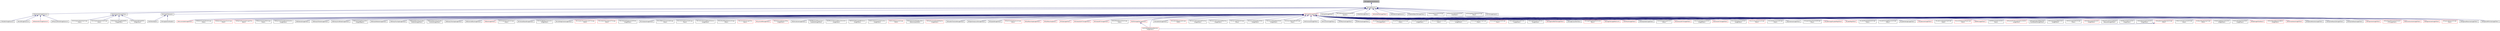 digraph "itkImageSourceCommon.h"
{
 // LATEX_PDF_SIZE
  edge [fontname="Helvetica",fontsize="10",labelfontname="Helvetica",labelfontsize="10"];
  node [fontname="Helvetica",fontsize="10",shape=record];
  Node1 [label="itkImageSourceCommon.h",height=0.2,width=0.4,color="black", fillcolor="grey75", style="filled", fontcolor="black",tooltip=" "];
  Node1 -> Node2 [dir="back",color="midnightblue",fontsize="10",style="solid",fontname="Helvetica"];
  Node2 [label="itkImageSource.h",height=0.2,width=0.4,color="black", fillcolor="white", style="filled",URL="$itkImageSource_8h.html",tooltip=" "];
  Node2 -> Node3 [dir="back",color="midnightblue",fontsize="10",style="solid",fontname="Helvetica"];
  Node3 [label="itkGenerateImageSource.h",height=0.2,width=0.4,color="black", fillcolor="white", style="filled",URL="$itkGenerateImageSource_8h.html",tooltip=" "];
  Node3 -> Node4 [dir="back",color="midnightblue",fontsize="10",style="solid",fontname="Helvetica"];
  Node4 [label="itkGaborImageSource.h",height=0.2,width=0.4,color="black", fillcolor="white", style="filled",URL="$itkGaborImageSource_8h.html",tooltip=" "];
  Node3 -> Node5 [dir="back",color="midnightblue",fontsize="10",style="solid",fontname="Helvetica"];
  Node5 [label="itkGridImageSource.h",height=0.2,width=0.4,color="black", fillcolor="white", style="filled",URL="$itkGridImageSource_8h.html",tooltip=" "];
  Node3 -> Node6 [dir="back",color="midnightblue",fontsize="10",style="solid",fontname="Helvetica"];
  Node6 [label="itkParametricImageSource.h",height=0.2,width=0.4,color="red", fillcolor="white", style="filled",URL="$itkParametricImageSource_8h.html",tooltip=" "];
  Node3 -> Node9 [dir="back",color="midnightblue",fontsize="10",style="solid",fontname="Helvetica"];
  Node9 [label="itkPhysicalPointImageSource.h",height=0.2,width=0.4,color="black", fillcolor="white", style="filled",URL="$itkPhysicalPointImageSource_8h.html",tooltip=" "];
  Node2 -> Node10 [dir="back",color="midnightblue",fontsize="10",style="solid",fontname="Helvetica"];
  Node10 [label="itkHistogramToImageFilter.h",height=0.2,width=0.4,color="black", fillcolor="white", style="filled",URL="$itkHistogramToImageFilter_8h.html",tooltip=" "];
  Node10 -> Node11 [dir="back",color="midnightblue",fontsize="10",style="solid",fontname="Helvetica"];
  Node11 [label="itkHistogramToEntropyImage\lFilter.h",height=0.2,width=0.4,color="black", fillcolor="white", style="filled",URL="$itkHistogramToEntropyImageFilter_8h.html",tooltip=" "];
  Node10 -> Node12 [dir="back",color="midnightblue",fontsize="10",style="solid",fontname="Helvetica"];
  Node12 [label="itkHistogramToIntensityImage\lFilter.h",height=0.2,width=0.4,color="black", fillcolor="white", style="filled",URL="$itkHistogramToIntensityImageFilter_8h.html",tooltip=" "];
  Node10 -> Node13 [dir="back",color="midnightblue",fontsize="10",style="solid",fontname="Helvetica"];
  Node13 [label="itkHistogramToLogProbability\lImageFilter.h",height=0.2,width=0.4,color="black", fillcolor="white", style="filled",URL="$itkHistogramToLogProbabilityImageFilter_8h.html",tooltip=" "];
  Node10 -> Node14 [dir="back",color="midnightblue",fontsize="10",style="solid",fontname="Helvetica"];
  Node14 [label="itkHistogramToProbability\lImageFilter.h",height=0.2,width=0.4,color="black", fillcolor="white", style="filled",URL="$itkHistogramToProbabilityImageFilter_8h.html",tooltip=" "];
  Node2 -> Node15 [dir="back",color="midnightblue",fontsize="10",style="solid",fontname="Helvetica"];
  Node15 [label="itkImageFileReader.h",height=0.2,width=0.4,color="black", fillcolor="white", style="filled",URL="$itkImageFileReader_8h.html",tooltip=" "];
  Node15 -> Node16 [dir="back",color="midnightblue",fontsize="10",style="solid",fontname="Helvetica"];
  Node16 [label="itkIOTestHelper.h",height=0.2,width=0.4,color="black", fillcolor="white", style="filled",URL="$itkIOTestHelper_8h.html",tooltip=" "];
  Node15 -> Node17 [dir="back",color="midnightblue",fontsize="10",style="solid",fontname="Helvetica"];
  Node17 [label="itkImageSeriesReader.h",height=0.2,width=0.4,color="black", fillcolor="white", style="filled",URL="$itkImageSeriesReader_8h.html",tooltip=" "];
  Node2 -> Node18 [dir="back",color="midnightblue",fontsize="10",style="solid",fontname="Helvetica"];
  Node18 [label="itkImageToImageFilter.h",height=0.2,width=0.4,color="red", fillcolor="white", style="filled",URL="$itkImageToImageFilter_8h.html",tooltip=" "];
  Node18 -> Node19 [dir="back",color="midnightblue",fontsize="10",style="solid",fontname="Helvetica"];
  Node19 [label="itkAccumulateImageFilter.h",height=0.2,width=0.4,color="red", fillcolor="white", style="filled",URL="$itkAccumulateImageFilter_8h.html",tooltip=" "];
  Node18 -> Node21 [dir="back",color="midnightblue",fontsize="10",style="solid",fontname="Helvetica"];
  Node21 [label="itkBSplineControlPointImage\lFilter.h",height=0.2,width=0.4,color="black", fillcolor="white", style="filled",URL="$itkBSplineControlPointImageFilter_8h.html",tooltip=" "];
  Node18 -> Node22 [dir="back",color="midnightblue",fontsize="10",style="solid",fontname="Helvetica"];
  Node22 [label="itkBSplineDecompositionImage\lFilter.h",height=0.2,width=0.4,color="red", fillcolor="white", style="filled",URL="$itkBSplineDecompositionImageFilter_8h.html",tooltip=" "];
  Node18 -> Node45 [dir="back",color="midnightblue",fontsize="10",style="solid",fontname="Helvetica"];
  Node45 [label="itkBSplineResampleImageFilter\lBase.h",height=0.2,width=0.4,color="red", fillcolor="white", style="filled",URL="$itkBSplineResampleImageFilterBase_8h.html",tooltip=" "];
  Node18 -> Node51 [dir="back",color="midnightblue",fontsize="10",style="solid",fontname="Helvetica"];
  Node51 [label="itkBayesianClassifierImage\lFilter.h",height=0.2,width=0.4,color="black", fillcolor="white", style="filled",URL="$itkBayesianClassifierImageFilter_8h.html",tooltip=" "];
  Node18 -> Node52 [dir="back",color="midnightblue",fontsize="10",style="solid",fontname="Helvetica"];
  Node52 [label="itkBayesianClassifierInitialization\lImageFilter.h",height=0.2,width=0.4,color="black", fillcolor="white", style="filled",URL="$itkBayesianClassifierInitializationImageFilter_8h.html",tooltip=" "];
  Node18 -> Node53 [dir="back",color="midnightblue",fontsize="10",style="solid",fontname="Helvetica"];
  Node53 [label="itkBilateralImageFilter.h",height=0.2,width=0.4,color="black", fillcolor="white", style="filled",URL="$itkBilateralImageFilter_8h.html",tooltip=" "];
  Node18 -> Node54 [dir="back",color="midnightblue",fontsize="10",style="solid",fontname="Helvetica"];
  Node54 [label="itkBinaryFillholeImageFilter.h",height=0.2,width=0.4,color="black", fillcolor="white", style="filled",URL="$itkBinaryFillholeImageFilter_8h.html",tooltip=" "];
  Node18 -> Node55 [dir="back",color="midnightblue",fontsize="10",style="solid",fontname="Helvetica"];
  Node55 [label="itkBinaryGrindPeakImageFilter.h",height=0.2,width=0.4,color="black", fillcolor="white", style="filled",URL="$itkBinaryGrindPeakImageFilter_8h.html",tooltip=" "];
  Node18 -> Node56 [dir="back",color="midnightblue",fontsize="10",style="solid",fontname="Helvetica"];
  Node56 [label="itkBinaryImageToLevelSet\lImageAdaptor.h",height=0.2,width=0.4,color="black", fillcolor="white", style="filled",URL="$itkBinaryImageToLevelSetImageAdaptor_8h.html",tooltip=" "];
  Node18 -> Node57 [dir="back",color="midnightblue",fontsize="10",style="solid",fontname="Helvetica"];
  Node57 [label="itkBinaryMedianImageFilter.h",height=0.2,width=0.4,color="black", fillcolor="white", style="filled",URL="$itkBinaryMedianImageFilter_8h.html",tooltip=" "];
  Node18 -> Node58 [dir="back",color="midnightblue",fontsize="10",style="solid",fontname="Helvetica"];
  Node58 [label="itkBinaryPruningImageFilter.h",height=0.2,width=0.4,color="black", fillcolor="white", style="filled",URL="$itkBinaryPruningImageFilter_8h.html",tooltip=" "];
  Node18 -> Node59 [dir="back",color="midnightblue",fontsize="10",style="solid",fontname="Helvetica"];
  Node59 [label="itkBinaryReconstructionBy\lDilationImageFilter.h",height=0.2,width=0.4,color="black", fillcolor="white", style="filled",URL="$itkBinaryReconstructionByDilationImageFilter_8h.html",tooltip=" "];
  Node18 -> Node60 [dir="back",color="midnightblue",fontsize="10",style="solid",fontname="Helvetica"];
  Node60 [label="itkBinaryReconstructionBy\lErosionImageFilter.h",height=0.2,width=0.4,color="black", fillcolor="white", style="filled",URL="$itkBinaryReconstructionByErosionImageFilter_8h.html",tooltip=" "];
  Node18 -> Node61 [dir="back",color="midnightblue",fontsize="10",style="solid",fontname="Helvetica"];
  Node61 [label="itkBinaryThinningImageFilter.h",height=0.2,width=0.4,color="black", fillcolor="white", style="filled",URL="$itkBinaryThinningImageFilter_8h.html",tooltip=" "];
  Node18 -> Node62 [dir="back",color="midnightblue",fontsize="10",style="solid",fontname="Helvetica"];
  Node62 [label="itkBinomialBlurImageFilter.h",height=0.2,width=0.4,color="black", fillcolor="white", style="filled",URL="$itkBinomialBlurImageFilter_8h.html",tooltip=" "];
  Node18 -> Node63 [dir="back",color="midnightblue",fontsize="10",style="solid",fontname="Helvetica"];
  Node63 [label="itkBoxImageFilter.h",height=0.2,width=0.4,color="red", fillcolor="white", style="filled",URL="$itkBoxImageFilter_8h.html",tooltip=" "];
  Node18 -> Node113 [dir="back",color="midnightblue",fontsize="10",style="solid",fontname="Helvetica"];
  Node113 [label="itkChangeInformationImage\lFilter.h",height=0.2,width=0.4,color="black", fillcolor="white", style="filled",URL="$itkChangeInformationImageFilter_8h.html",tooltip=" "];
  Node18 -> Node114 [dir="back",color="midnightblue",fontsize="10",style="solid",fontname="Helvetica"];
  Node114 [label="itkCheckerBoardImageFilter.h",height=0.2,width=0.4,color="black", fillcolor="white", style="filled",URL="$itkCheckerBoardImageFilter_8h.html",tooltip=" "];
  Node18 -> Node115 [dir="back",color="midnightblue",fontsize="10",style="solid",fontname="Helvetica"];
  Node115 [label="itkClosingByReconstruction\lImageFilter.h",height=0.2,width=0.4,color="black", fillcolor="white", style="filled",URL="$itkClosingByReconstructionImageFilter_8h.html",tooltip=" "];
  Node18 -> Node116 [dir="back",color="midnightblue",fontsize="10",style="solid",fontname="Helvetica"];
  Node116 [label="itkCollidingFrontsImageFilter.h",height=0.2,width=0.4,color="black", fillcolor="white", style="filled",URL="$itkCollidingFrontsImageFilter_8h.html",tooltip=" "];
  Node18 -> Node117 [dir="back",color="midnightblue",fontsize="10",style="solid",fontname="Helvetica"];
  Node117 [label="itkComplexToComplex1DFFTImage\lFilter.h",height=0.2,width=0.4,color="red", fillcolor="white", style="filled",URL="$itkComplexToComplex1DFFTImageFilter_8h.html",tooltip=" "];
  Node18 -> Node120 [dir="back",color="midnightblue",fontsize="10",style="solid",fontname="Helvetica"];
  Node120 [label="itkComplexToComplexFFTImage\lFilter.h",height=0.2,width=0.4,color="red", fillcolor="white", style="filled",URL="$itkComplexToComplexFFTImageFilter_8h.html",tooltip=" "];
  Node18 -> Node123 [dir="back",color="midnightblue",fontsize="10",style="solid",fontname="Helvetica"];
  Node123 [label="itkComposeDisplacementFields\lImageFilter.h",height=0.2,width=0.4,color="black", fillcolor="white", style="filled",URL="$itkComposeDisplacementFieldsImageFilter_8h.html",tooltip=" "];
  Node18 -> Node124 [dir="back",color="midnightblue",fontsize="10",style="solid",fontname="Helvetica"];
  Node124 [label="itkComposeImageFilter.h",height=0.2,width=0.4,color="black", fillcolor="white", style="filled",URL="$itkComposeImageFilter_8h.html",tooltip=" "];
  Node18 -> Node125 [dir="back",color="midnightblue",fontsize="10",style="solid",fontname="Helvetica"];
  Node125 [label="itkConfidenceConnectedImage\lFilter.h",height=0.2,width=0.4,color="black", fillcolor="white", style="filled",URL="$itkConfidenceConnectedImageFilter_8h.html",tooltip=" "];
  Node18 -> Node126 [dir="back",color="midnightblue",fontsize="10",style="solid",fontname="Helvetica"];
  Node126 [label="itkConnectedThresholdImage\lFilter.h",height=0.2,width=0.4,color="black", fillcolor="white", style="filled",URL="$itkConnectedThresholdImageFilter_8h.html",tooltip=" "];
  Node18 -> Node127 [dir="back",color="midnightblue",fontsize="10",style="solid",fontname="Helvetica"];
  Node127 [label="itkContourDirectedMeanDistance\lImageFilter.h",height=0.2,width=0.4,color="black", fillcolor="white", style="filled",URL="$itkContourDirectedMeanDistanceImageFilter_8h.html",tooltip=" "];
  Node18 -> Node128 [dir="back",color="midnightblue",fontsize="10",style="solid",fontname="Helvetica"];
  Node128 [label="itkContourMeanDistanceImage\lFilter.h",height=0.2,width=0.4,color="black", fillcolor="white", style="filled",URL="$itkContourMeanDistanceImageFilter_8h.html",tooltip=" "];
  Node18 -> Node129 [dir="back",color="midnightblue",fontsize="10",style="solid",fontname="Helvetica"];
  Node129 [label="itkConvolutionImageFilter\lBase.h",height=0.2,width=0.4,color="red", fillcolor="white", style="filled",URL="$itkConvolutionImageFilterBase_8h.html",tooltip=" "];
  Node18 -> Node142 [dir="back",color="midnightblue",fontsize="10",style="solid",fontname="Helvetica"];
  Node142 [label="itkCyclicShiftImageFilter.h",height=0.2,width=0.4,color="red", fillcolor="white", style="filled",URL="$itkCyclicShiftImageFilter_8h.html",tooltip=" "];
  Node18 -> Node144 [dir="back",color="midnightblue",fontsize="10",style="solid",fontname="Helvetica"];
  Node144 [label="itkDanielssonDistanceMap\lImageFilter.h",height=0.2,width=0.4,color="red", fillcolor="white", style="filled",URL="$itkDanielssonDistanceMapImageFilter_8h.html",tooltip=" "];
  Node18 -> Node148 [dir="back",color="midnightblue",fontsize="10",style="solid",fontname="Helvetica"];
  Node148 [label="itkDerivativeImageFilter.h",height=0.2,width=0.4,color="black", fillcolor="white", style="filled",URL="$itkDerivativeImageFilter_8h.html",tooltip=" "];
  Node18 -> Node149 [dir="back",color="midnightblue",fontsize="10",style="solid",fontname="Helvetica"];
  Node149 [label="itkDifferenceOfGaussians\lGradientImageFilter.h",height=0.2,width=0.4,color="black", fillcolor="white", style="filled",URL="$itkDifferenceOfGaussiansGradientImageFilter_8h.html",tooltip=" "];
  Node18 -> Node150 [dir="back",color="midnightblue",fontsize="10",style="solid",fontname="Helvetica"];
  Node150 [label="itkDiffusionTensor3DReconstruction\lImageFilter.h",height=0.2,width=0.4,color="black", fillcolor="white", style="filled",URL="$itkDiffusionTensor3DReconstructionImageFilter_8h.html",tooltip=" "];
  Node18 -> Node151 [dir="back",color="midnightblue",fontsize="10",style="solid",fontname="Helvetica"];
  Node151 [label="itkDirectedHausdorffDistance\lImageFilter.h",height=0.2,width=0.4,color="black", fillcolor="white", style="filled",URL="$itkDirectedHausdorffDistanceImageFilter_8h.html",tooltip=" "];
  Node18 -> Node152 [dir="back",color="midnightblue",fontsize="10",style="solid",fontname="Helvetica"];
  Node152 [label="itkDiscreteGaussianDerivative\lImageFilter.h",height=0.2,width=0.4,color="black", fillcolor="white", style="filled",URL="$itkDiscreteGaussianDerivativeImageFilter_8h.html",tooltip=" "];
  Node18 -> Node153 [dir="back",color="midnightblue",fontsize="10",style="solid",fontname="Helvetica"];
  Node153 [label="itkDiscreteGaussianImage\lFilter.h",height=0.2,width=0.4,color="red", fillcolor="white", style="filled",URL="$itkDiscreteGaussianImageFilter_8h.html",tooltip=" "];
  Node18 -> Node156 [dir="back",color="midnightblue",fontsize="10",style="solid",fontname="Helvetica"];
  Node156 [label="itkDisplacementFieldJacobian\lDeterminantFilter.h",height=0.2,width=0.4,color="black", fillcolor="white", style="filled",URL="$itkDisplacementFieldJacobianDeterminantFilter_8h.html",tooltip=" "];
  Node18 -> Node157 [dir="back",color="midnightblue",fontsize="10",style="solid",fontname="Helvetica"];
  Node157 [label="itkDisplacementFieldToBSpline\lImageFilter.h",height=0.2,width=0.4,color="red", fillcolor="white", style="filled",URL="$itkDisplacementFieldToBSplineImageFilter_8h.html",tooltip=" "];
  Node18 -> Node161 [dir="back",color="midnightblue",fontsize="10",style="solid",fontname="Helvetica"];
  Node161 [label="itkDoubleThresholdImageFilter.h",height=0.2,width=0.4,color="black", fillcolor="white", style="filled",URL="$itkDoubleThresholdImageFilter_8h.html",tooltip=" "];
  Node18 -> Node162 [dir="back",color="midnightblue",fontsize="10",style="solid",fontname="Helvetica"];
  Node162 [label="itkEigenAnalysis2DImageFilter.h",height=0.2,width=0.4,color="black", fillcolor="white", style="filled",URL="$itkEigenAnalysis2DImageFilter_8h.html",tooltip=" "];
  Node18 -> Node163 [dir="back",color="midnightblue",fontsize="10",style="solid",fontname="Helvetica"];
  Node163 [label="itkExpandImageFilter.h",height=0.2,width=0.4,color="black", fillcolor="white", style="filled",URL="$itkExpandImageFilter_8h.html",tooltip=" "];
  Node18 -> Node164 [dir="back",color="midnightblue",fontsize="10",style="solid",fontname="Helvetica"];
  Node164 [label="itkFastChamferDistanceImage\lFilter.h",height=0.2,width=0.4,color="red", fillcolor="white", style="filled",URL="$itkFastChamferDistanceImageFilter_8h.html",tooltip=" "];
  Node18 -> Node169 [dir="back",color="midnightblue",fontsize="10",style="solid",fontname="Helvetica"];
  Node169 [label="itkFastMarchingImageFilter.h",height=0.2,width=0.4,color="red", fillcolor="white", style="filled",URL="$itkFastMarchingImageFilter_8h.html",tooltip=" "];
  Node18 -> Node175 [dir="back",color="midnightblue",fontsize="10",style="solid",fontname="Helvetica"];
  Node175 [label="itkFastMarchingTraits.h",height=0.2,width=0.4,color="red", fillcolor="white", style="filled",URL="$itkFastMarchingTraits_8h.html",tooltip=" "];
  Node18 -> Node186 [dir="back",color="midnightblue",fontsize="10",style="solid",fontname="Helvetica"];
  Node186 [label="itkFlipImageFilter.h",height=0.2,width=0.4,color="red", fillcolor="white", style="filled",URL="$itkFlipImageFilter_8h.html",tooltip=" "];
  Node18 -> Node188 [dir="back",color="midnightblue",fontsize="10",style="solid",fontname="Helvetica"];
  Node188 [label="itkForward1DFFTImageFilter.h",height=0.2,width=0.4,color="red", fillcolor="white", style="filled",URL="$itkForward1DFFTImageFilter_8h.html",tooltip=" "];
  Node18 -> Node191 [dir="back",color="midnightblue",fontsize="10",style="solid",fontname="Helvetica"];
  Node191 [label="itkForwardFFTImageFilter.h",height=0.2,width=0.4,color="red", fillcolor="white", style="filled",URL="$itkForwardFFTImageFilter_8h.html",tooltip=" "];
  Node18 -> Node194 [dir="back",color="midnightblue",fontsize="10",style="solid",fontname="Helvetica"];
  Node194 [label="itkFullToHalfHermitianImage\lFilter.h",height=0.2,width=0.4,color="black", fillcolor="white", style="filled",URL="$itkFullToHalfHermitianImageFilter_8h.html",tooltip=" "];
  Node18 -> Node195 [dir="back",color="midnightblue",fontsize="10",style="solid",fontname="Helvetica"];
  Node195 [label="itkGPUImageToImageFilter.h",height=0.2,width=0.4,color="red", fillcolor="white", style="filled",URL="$itkGPUImageToImageFilter_8h.html",tooltip=" "];
  Node195 -> Node207 [dir="back",color="midnightblue",fontsize="10",style="solid",fontname="Helvetica"];
  Node207 [label="itkGPUNeighborhoodOperator\lImageFilter.h",height=0.2,width=0.4,color="red", fillcolor="white", style="filled",URL="$itkGPUNeighborhoodOperatorImageFilter_8h.html",tooltip=" "];
  Node18 -> Node207 [dir="back",color="midnightblue",fontsize="10",style="solid",fontname="Helvetica"];
  Node18 -> Node208 [dir="back",color="midnightblue",fontsize="10",style="solid",fontname="Helvetica"];
  Node208 [label="itkGradientImageFilter.h",height=0.2,width=0.4,color="black", fillcolor="white", style="filled",URL="$itkGradientImageFilter_8h.html",tooltip=" "];
  Node18 -> Node209 [dir="back",color="midnightblue",fontsize="10",style="solid",fontname="Helvetica"];
  Node209 [label="itkGradientMagnitudeImage\lFilter.h",height=0.2,width=0.4,color="red", fillcolor="white", style="filled",URL="$itkGradientMagnitudeImageFilter_8h.html",tooltip=" "];
  Node18 -> Node211 [dir="back",color="midnightblue",fontsize="10",style="solid",fontname="Helvetica"];
  Node211 [label="itkGrayscaleConnectedClosing\lImageFilter.h",height=0.2,width=0.4,color="black", fillcolor="white", style="filled",URL="$itkGrayscaleConnectedClosingImageFilter_8h.html",tooltip=" "];
  Node18 -> Node212 [dir="back",color="midnightblue",fontsize="10",style="solid",fontname="Helvetica"];
  Node212 [label="itkGrayscaleConnectedOpening\lImageFilter.h",height=0.2,width=0.4,color="black", fillcolor="white", style="filled",URL="$itkGrayscaleConnectedOpeningImageFilter_8h.html",tooltip=" "];
  Node18 -> Node213 [dir="back",color="midnightblue",fontsize="10",style="solid",fontname="Helvetica"];
  Node213 [label="itkGrayscaleFillholeImage\lFilter.h",height=0.2,width=0.4,color="black", fillcolor="white", style="filled",URL="$itkGrayscaleFillholeImageFilter_8h.html",tooltip=" "];
  Node18 -> Node214 [dir="back",color="midnightblue",fontsize="10",style="solid",fontname="Helvetica"];
  Node214 [label="itkGrayscaleGeodesicDilate\lImageFilter.h",height=0.2,width=0.4,color="black", fillcolor="white", style="filled",URL="$itkGrayscaleGeodesicDilateImageFilter_8h.html",tooltip=" "];
  Node18 -> Node215 [dir="back",color="midnightblue",fontsize="10",style="solid",fontname="Helvetica"];
  Node215 [label="itkGrayscaleGeodesicErode\lImageFilter.h",height=0.2,width=0.4,color="black", fillcolor="white", style="filled",URL="$itkGrayscaleGeodesicErodeImageFilter_8h.html",tooltip=" "];
  Node18 -> Node216 [dir="back",color="midnightblue",fontsize="10",style="solid",fontname="Helvetica"];
  Node216 [label="itkGrayscaleGrindPeakImage\lFilter.h",height=0.2,width=0.4,color="black", fillcolor="white", style="filled",URL="$itkGrayscaleGrindPeakImageFilter_8h.html",tooltip=" "];
  Node18 -> Node217 [dir="back",color="midnightblue",fontsize="10",style="solid",fontname="Helvetica"];
  Node217 [label="itkHConcaveImageFilter.h",height=0.2,width=0.4,color="black", fillcolor="white", style="filled",URL="$itkHConcaveImageFilter_8h.html",tooltip=" "];
  Node18 -> Node218 [dir="back",color="midnightblue",fontsize="10",style="solid",fontname="Helvetica"];
  Node218 [label="itkHConvexImageFilter.h",height=0.2,width=0.4,color="black", fillcolor="white", style="filled",URL="$itkHConvexImageFilter_8h.html",tooltip=" "];
  Node18 -> Node219 [dir="back",color="midnightblue",fontsize="10",style="solid",fontname="Helvetica"];
  Node219 [label="itkHMaximaImageFilter.h",height=0.2,width=0.4,color="black", fillcolor="white", style="filled",URL="$itkHMaximaImageFilter_8h.html",tooltip=" "];
  Node18 -> Node220 [dir="back",color="midnightblue",fontsize="10",style="solid",fontname="Helvetica"];
  Node220 [label="itkHMinimaImageFilter.h",height=0.2,width=0.4,color="black", fillcolor="white", style="filled",URL="$itkHMinimaImageFilter_8h.html",tooltip=" "];
  Node18 -> Node221 [dir="back",color="midnightblue",fontsize="10",style="solid",fontname="Helvetica"];
  Node221 [label="itkHalfHermitianToRealInverse\lFFTImageFilter.h",height=0.2,width=0.4,color="red", fillcolor="white", style="filled",URL="$itkHalfHermitianToRealInverseFFTImageFilter_8h.html",tooltip=" "];
  Node18 -> Node224 [dir="back",color="midnightblue",fontsize="10",style="solid",fontname="Helvetica"];
  Node224 [label="itkHalfToFullHermitianImage\lFilter.h",height=0.2,width=0.4,color="black", fillcolor="white", style="filled",URL="$itkHalfToFullHermitianImageFilter_8h.html",tooltip=" "];
  Node18 -> Node225 [dir="back",color="midnightblue",fontsize="10",style="solid",fontname="Helvetica"];
  Node225 [label="itkHardConnectedComponent\lImageFilter.h",height=0.2,width=0.4,color="black", fillcolor="white", style="filled",URL="$itkHardConnectedComponentImageFilter_8h.html",tooltip=" "];
  Node18 -> Node226 [dir="back",color="midnightblue",fontsize="10",style="solid",fontname="Helvetica"];
  Node226 [label="itkHausdorffDistanceImage\lFilter.h",height=0.2,width=0.4,color="black", fillcolor="white", style="filled",URL="$itkHausdorffDistanceImageFilter_8h.html",tooltip=" "];
  Node18 -> Node227 [dir="back",color="midnightblue",fontsize="10",style="solid",fontname="Helvetica"];
  Node227 [label="itkHessianToObjectnessMeasure\lImageFilter.h",height=0.2,width=0.4,color="black", fillcolor="white", style="filled",URL="$itkHessianToObjectnessMeasureImageFilter_8h.html",tooltip=" "];
  Node18 -> Node228 [dir="back",color="midnightblue",fontsize="10",style="solid",fontname="Helvetica"];
  Node228 [label="itkHistogramMatchingImage\lFilter.h",height=0.2,width=0.4,color="black", fillcolor="white", style="filled",URL="$itkHistogramMatchingImageFilter_8h.html",tooltip=" "];
  Node18 -> Node229 [dir="back",color="midnightblue",fontsize="10",style="solid",fontname="Helvetica"];
  Node229 [label="itkHistogramThresholdImage\lFilter.h",height=0.2,width=0.4,color="red", fillcolor="white", style="filled",URL="$itkHistogramThresholdImageFilter_8h.html",tooltip=" "];
  Node18 -> Node242 [dir="back",color="midnightblue",fontsize="10",style="solid",fontname="Helvetica"];
  Node242 [label="itkHoughTransform2DCircles\lImageFilter.h",height=0.2,width=0.4,color="black", fillcolor="white", style="filled",URL="$itkHoughTransform2DCirclesImageFilter_8h.html",tooltip=" "];
  Node18 -> Node243 [dir="back",color="midnightblue",fontsize="10",style="solid",fontname="Helvetica"];
  Node243 [label="itkHoughTransform2DLines\lImageFilter.h",height=0.2,width=0.4,color="black", fillcolor="white", style="filled",URL="$itkHoughTransform2DLinesImageFilter_8h.html",tooltip=" "];
  Node18 -> Node244 [dir="back",color="midnightblue",fontsize="10",style="solid",fontname="Helvetica"];
  Node244 [label="itkImageAndPathToImageFilter.h",height=0.2,width=0.4,color="red", fillcolor="white", style="filled",URL="$itkImageAndPathToImageFilter_8h.html",tooltip=" "];
  Node18 -> Node246 [dir="back",color="midnightblue",fontsize="10",style="solid",fontname="Helvetica"];
  Node246 [label="itkImageClassifierFilter.h",height=0.2,width=0.4,color="black", fillcolor="white", style="filled",URL="$itkImageClassifierFilter_8h.html",tooltip=" "];
  Node18 -> Node247 [dir="back",color="midnightblue",fontsize="10",style="solid",fontname="Helvetica"];
  Node247 [label="itkImageShapeModelEstimator\lBase.h",height=0.2,width=0.4,color="red", fillcolor="white", style="filled",URL="$itkImageShapeModelEstimatorBase_8h.html",tooltip=" "];
  Node18 -> Node250 [dir="back",color="midnightblue",fontsize="10",style="solid",fontname="Helvetica"];
  Node250 [label="itkImageToImageMetricv4.h",height=0.2,width=0.4,color="red", fillcolor="white", style="filled",URL="$itkImageToImageMetricv4_8h.html",tooltip=" "];
  Node18 -> Node261 [dir="back",color="midnightblue",fontsize="10",style="solid",fontname="Helvetica"];
  Node261 [label="itkInPlaceImageFilter.h",height=0.2,width=0.4,color="red", fillcolor="white", style="filled",URL="$itkInPlaceImageFilter_8h.html",tooltip=" "];
  Node18 -> Node433 [dir="back",color="midnightblue",fontsize="10",style="solid",fontname="Helvetica"];
  Node433 [label="itkInterpolateImageFilter.h",height=0.2,width=0.4,color="black", fillcolor="white", style="filled",URL="$itkInterpolateImageFilter_8h.html",tooltip=" "];
  Node18 -> Node44 [dir="back",color="midnightblue",fontsize="10",style="solid",fontname="Helvetica"];
  Node44 [label="itkInterpolateImagePoints\lFilter.h",height=0.2,width=0.4,color="black", fillcolor="white", style="filled",URL="$itkInterpolateImagePointsFilter_8h.html",tooltip=" "];
  Node18 -> Node434 [dir="back",color="midnightblue",fontsize="10",style="solid",fontname="Helvetica"];
  Node434 [label="itkInverse1DFFTImageFilter.h",height=0.2,width=0.4,color="red", fillcolor="white", style="filled",URL="$itkInverse1DFFTImageFilter_8h.html",tooltip=" "];
  Node18 -> Node437 [dir="back",color="midnightblue",fontsize="10",style="solid",fontname="Helvetica"];
  Node437 [label="itkInverseDisplacementField\lImageFilter.h",height=0.2,width=0.4,color="black", fillcolor="white", style="filled",URL="$itkInverseDisplacementFieldImageFilter_8h.html",tooltip=" "];
  Node18 -> Node438 [dir="back",color="midnightblue",fontsize="10",style="solid",fontname="Helvetica"];
  Node438 [label="itkInverseFFTImageFilter.h",height=0.2,width=0.4,color="red", fillcolor="white", style="filled",URL="$itkInverseFFTImageFilter_8h.html",tooltip=" "];
  Node18 -> Node441 [dir="back",color="midnightblue",fontsize="10",style="solid",fontname="Helvetica"];
  Node441 [label="itkInvertDisplacementField\lImageFilter.h",height=0.2,width=0.4,color="black", fillcolor="white", style="filled",URL="$itkInvertDisplacementFieldImageFilter_8h.html",tooltip=" "];
  Node18 -> Node442 [dir="back",color="midnightblue",fontsize="10",style="solid",fontname="Helvetica"];
  Node442 [label="itkIsoContourDistanceImage\lFilter.h",height=0.2,width=0.4,color="red", fillcolor="white", style="filled",URL="$itkIsoContourDistanceImageFilter_8h.html",tooltip=" "];
  Node18 -> Node443 [dir="back",color="midnightblue",fontsize="10",style="solid",fontname="Helvetica"];
  Node443 [label="itkIsolatedConnectedImage\lFilter.h",height=0.2,width=0.4,color="black", fillcolor="white", style="filled",URL="$itkIsolatedConnectedImageFilter_8h.html",tooltip=" "];
  Node18 -> Node444 [dir="back",color="midnightblue",fontsize="10",style="solid",fontname="Helvetica"];
  Node444 [label="itkJoinSeriesImageFilter.h",height=0.2,width=0.4,color="black", fillcolor="white", style="filled",URL="$itkJoinSeriesImageFilter_8h.html",tooltip=" "];
  Node18 -> Node445 [dir="back",color="midnightblue",fontsize="10",style="solid",fontname="Helvetica"];
  Node445 [label="itkKappaSigmaThresholdImage\lFilter.h",height=0.2,width=0.4,color="black", fillcolor="white", style="filled",URL="$itkKappaSigmaThresholdImageFilter_8h.html",tooltip=" "];
  Node18 -> Node446 [dir="back",color="midnightblue",fontsize="10",style="solid",fontname="Helvetica"];
  Node446 [label="itkLabelImageToLabelMapFilter.h",height=0.2,width=0.4,color="red", fillcolor="white", style="filled",URL="$itkLabelImageToLabelMapFilter_8h.html",tooltip=" "];
  Node18 -> Node459 [dir="back",color="midnightblue",fontsize="10",style="solid",fontname="Helvetica"];
  Node459 [label="itkLabelMapFilter.h",height=0.2,width=0.4,color="red", fillcolor="white", style="filled",URL="$itkLabelMapFilter_8h.html",tooltip=" "];
  Node18 -> Node505 [dir="back",color="midnightblue",fontsize="10",style="solid",fontname="Helvetica"];
  Node505 [label="itkLabelMapToAttributeImage\lFilter.h",height=0.2,width=0.4,color="black", fillcolor="white", style="filled",URL="$itkLabelMapToAttributeImageFilter_8h.html",tooltip=" "];
  Node18 -> Node506 [dir="back",color="midnightblue",fontsize="10",style="solid",fontname="Helvetica"];
  Node506 [label="itkLabelOverlapMeasuresImage\lFilter.h",height=0.2,width=0.4,color="black", fillcolor="white", style="filled",URL="$itkLabelOverlapMeasuresImageFilter_8h.html",tooltip=" "];
  Node18 -> Node507 [dir="back",color="midnightblue",fontsize="10",style="solid",fontname="Helvetica"];
  Node507 [label="itkLabelVotingImageFilter.h",height=0.2,width=0.4,color="black", fillcolor="white", style="filled",URL="$itkLabelVotingImageFilter_8h.html",tooltip=" "];
  Node18 -> Node508 [dir="back",color="midnightblue",fontsize="10",style="solid",fontname="Helvetica"];
  Node508 [label="itkLaplacianImageFilter.h",height=0.2,width=0.4,color="red", fillcolor="white", style="filled",URL="$itkLaplacianImageFilter_8h.html",tooltip=" "];
  Node18 -> Node510 [dir="back",color="midnightblue",fontsize="10",style="solid",fontname="Helvetica"];
  Node510 [label="itkLaplacianSharpeningImage\lFilter.h",height=0.2,width=0.4,color="black", fillcolor="white", style="filled",URL="$itkLaplacianSharpeningImageFilter_8h.html",tooltip=" "];
  Node18 -> Node511 [dir="back",color="midnightblue",fontsize="10",style="solid",fontname="Helvetica"];
  Node511 [label="itkLevelSetDomainMapImage\lFilter.h",height=0.2,width=0.4,color="red", fillcolor="white", style="filled",URL="$itkLevelSetDomainMapImageFilter_8h.html",tooltip=" "];
  Node18 -> Node514 [dir="back",color="midnightblue",fontsize="10",style="solid",fontname="Helvetica"];
  Node514 [label="itkMRFImageFilter.h",height=0.2,width=0.4,color="red", fillcolor="white", style="filled",URL="$itkMRFImageFilter_8h.html",tooltip=" "];
  Node18 -> Node516 [dir="back",color="midnightblue",fontsize="10",style="solid",fontname="Helvetica"];
  Node516 [label="itkMRIBiasFieldCorrection\lFilter.h",height=0.2,width=0.4,color="black", fillcolor="white", style="filled",URL="$itkMRIBiasFieldCorrectionFilter_8h.html",tooltip=" "];
  Node18 -> Node517 [dir="back",color="midnightblue",fontsize="10",style="solid",fontname="Helvetica"];
  Node517 [label="itkMaskedFFTNormalizedCorrelation\lImageFilter.h",height=0.2,width=0.4,color="red", fillcolor="white", style="filled",URL="$itkMaskedFFTNormalizedCorrelationImageFilter_8h.html",tooltip=" "];
  Node18 -> Node519 [dir="back",color="midnightblue",fontsize="10",style="solid",fontname="Helvetica"];
  Node519 [label="itkMorphologicalWatershed\lFromMarkersImageFilter.h",height=0.2,width=0.4,color="black", fillcolor="white", style="filled",URL="$itkMorphologicalWatershedFromMarkersImageFilter_8h.html",tooltip=" "];
  Node18 -> Node520 [dir="back",color="midnightblue",fontsize="10",style="solid",fontname="Helvetica"];
  Node520 [label="itkMorphologicalWatershed\lImageFilter.h",height=0.2,width=0.4,color="black", fillcolor="white", style="filled",URL="$itkMorphologicalWatershedImageFilter_8h.html",tooltip=" "];
  Node18 -> Node521 [dir="back",color="midnightblue",fontsize="10",style="solid",fontname="Helvetica"];
  Node521 [label="itkMultiLabelSTAPLEImage\lFilter.h",height=0.2,width=0.4,color="black", fillcolor="white", style="filled",URL="$itkMultiLabelSTAPLEImageFilter_8h.html",tooltip=" "];
  Node18 -> Node522 [dir="back",color="midnightblue",fontsize="10",style="solid",fontname="Helvetica"];
  Node522 [label="itkMultiResolutionPyramid\lImageFilter.h",height=0.2,width=0.4,color="red", fillcolor="white", style="filled",URL="$itkMultiResolutionPyramidImageFilter_8h.html",tooltip=" "];
  Node18 -> Node355 [dir="back",color="midnightblue",fontsize="10",style="solid",fontname="Helvetica"];
  Node355 [label="itkMultiScaleHessianBased\lMeasureImageFilter.h",height=0.2,width=0.4,color="black", fillcolor="white", style="filled",URL="$itkMultiScaleHessianBasedMeasureImageFilter_8h.html",tooltip=" "];
  Node18 -> Node524 [dir="back",color="midnightblue",fontsize="10",style="solid",fontname="Helvetica"];
  Node524 [label="itkN4BiasFieldCorrection\lImageFilter.h",height=0.2,width=0.4,color="black", fillcolor="white", style="filled",URL="$itkN4BiasFieldCorrectionImageFilter_8h.html",tooltip=" "];
  Node18 -> Node525 [dir="back",color="midnightblue",fontsize="10",style="solid",fontname="Helvetica"];
  Node525 [label="itkNeighborhoodConnected\lImageFilter.h",height=0.2,width=0.4,color="black", fillcolor="white", style="filled",URL="$itkNeighborhoodConnectedImageFilter_8h.html",tooltip=" "];
  Node18 -> Node526 [dir="back",color="midnightblue",fontsize="10",style="solid",fontname="Helvetica"];
  Node526 [label="itkNeighborhoodOperatorImage\lFilter.h",height=0.2,width=0.4,color="red", fillcolor="white", style="filled",URL="$itkNeighborhoodOperatorImageFilter_8h.html",tooltip=" "];
  Node526 -> Node207 [dir="back",color="midnightblue",fontsize="10",style="solid",fontname="Helvetica"];
  Node18 -> Node529 [dir="back",color="midnightblue",fontsize="10",style="solid",fontname="Helvetica"];
  Node529 [label="itkNormalizeToConstantImage\lFilter.h",height=0.2,width=0.4,color="black", fillcolor="white", style="filled",URL="$itkNormalizeToConstantImageFilter_8h.html",tooltip=" "];
  Node18 -> Node530 [dir="back",color="midnightblue",fontsize="10",style="solid",fontname="Helvetica"];
  Node530 [label="itkObjectMorphologyImage\lFilter.h",height=0.2,width=0.4,color="red", fillcolor="white", style="filled",URL="$itkObjectMorphologyImageFilter_8h.html",tooltip=" "];
  Node18 -> Node533 [dir="back",color="midnightblue",fontsize="10",style="solid",fontname="Helvetica"];
  Node533 [label="itkOpeningByReconstruction\lImageFilter.h",height=0.2,width=0.4,color="black", fillcolor="white", style="filled",URL="$itkOpeningByReconstructionImageFilter_8h.html",tooltip=" "];
  Node18 -> Node534 [dir="back",color="midnightblue",fontsize="10",style="solid",fontname="Helvetica"];
  Node534 [label="itkOtsuMultipleThresholds\lImageFilter.h",height=0.2,width=0.4,color="black", fillcolor="white", style="filled",URL="$itkOtsuMultipleThresholdsImageFilter_8h.html",tooltip=" "];
  Node18 -> Node535 [dir="back",color="midnightblue",fontsize="10",style="solid",fontname="Helvetica"];
  Node535 [label="itkPadImageFilterBase.h",height=0.2,width=0.4,color="red", fillcolor="white", style="filled",URL="$itkPadImageFilterBase_8h.html",tooltip=" "];
  Node18 -> Node542 [dir="back",color="midnightblue",fontsize="10",style="solid",fontname="Helvetica"];
  Node542 [label="itkPatchBasedDenoisingBase\lImageFilter.h",height=0.2,width=0.4,color="red", fillcolor="white", style="filled",URL="$itkPatchBasedDenoisingBaseImageFilter_8h.html",tooltip=" "];
  Node18 -> Node544 [dir="back",color="midnightblue",fontsize="10",style="solid",fontname="Helvetica"];
  Node544 [label="itkPermuteAxesImageFilter.h",height=0.2,width=0.4,color="red", fillcolor="white", style="filled",URL="$itkPermuteAxesImageFilter_8h.html",tooltip=" "];
  Node18 -> Node545 [dir="back",color="midnightblue",fontsize="10",style="solid",fontname="Helvetica"];
  Node545 [label="itkPipelineMonitorImageFilter.h",height=0.2,width=0.4,color="black", fillcolor="white", style="filled",URL="$itkPipelineMonitorImageFilter_8h.html",tooltip=" "];
  Node18 -> Node546 [dir="back",color="midnightblue",fontsize="10",style="solid",fontname="Helvetica"];
  Node546 [label="itkPolylineMask2DImageFilter.h",height=0.2,width=0.4,color="black", fillcolor="white", style="filled",URL="$itkPolylineMask2DImageFilter_8h.html",tooltip=" "];
  Node18 -> Node547 [dir="back",color="midnightblue",fontsize="10",style="solid",fontname="Helvetica"];
  Node547 [label="itkPolylineMaskImageFilter.h",height=0.2,width=0.4,color="black", fillcolor="white", style="filled",URL="$itkPolylineMaskImageFilter_8h.html",tooltip=" "];
  Node18 -> Node548 [dir="back",color="midnightblue",fontsize="10",style="solid",fontname="Helvetica"];
  Node548 [label="itkProjectionImageFilter.h",height=0.2,width=0.4,color="red", fillcolor="white", style="filled",URL="$itkProjectionImageFilter_8h.html",tooltip=" "];
  Node18 -> Node557 [dir="back",color="midnightblue",fontsize="10",style="solid",fontname="Helvetica"];
  Node557 [label="itkRealToHalfHermitianForward\lFFTImageFilter.h",height=0.2,width=0.4,color="red", fillcolor="white", style="filled",URL="$itkRealToHalfHermitianForwardFFTImageFilter_8h.html",tooltip=" "];
  Node18 -> Node560 [dir="back",color="midnightblue",fontsize="10",style="solid",fontname="Helvetica"];
  Node560 [label="itkReconstructionImageFilter.h",height=0.2,width=0.4,color="red", fillcolor="white", style="filled",URL="$itkReconstructionImageFilter_8h.html",tooltip=" "];
  Node18 -> Node563 [dir="back",color="midnightblue",fontsize="10",style="solid",fontname="Helvetica"];
  Node563 [label="itkRegionGrowImageFilter.h",height=0.2,width=0.4,color="red", fillcolor="white", style="filled",URL="$itkRegionGrowImageFilter_8h.html",tooltip=" "];
  Node18 -> Node565 [dir="back",color="midnightblue",fontsize="10",style="solid",fontname="Helvetica"];
  Node565 [label="itkRegionOfInterestImage\lFilter.h",height=0.2,width=0.4,color="red", fillcolor="white", style="filled",URL="$itkRegionOfInterestImageFilter_8h.html",tooltip=" "];
  Node18 -> Node567 [dir="back",color="midnightblue",fontsize="10",style="solid",fontname="Helvetica"];
  Node567 [label="itkRegionalMaximaImageFilter.h",height=0.2,width=0.4,color="black", fillcolor="white", style="filled",URL="$itkRegionalMaximaImageFilter_8h.html",tooltip=" "];
  Node18 -> Node568 [dir="back",color="midnightblue",fontsize="10",style="solid",fontname="Helvetica"];
  Node568 [label="itkRegionalMinimaImageFilter.h",height=0.2,width=0.4,color="black", fillcolor="white", style="filled",URL="$itkRegionalMinimaImageFilter_8h.html",tooltip=" "];
  Node2 -> Node618 [dir="back",color="midnightblue",fontsize="10",style="solid",fontname="Helvetica"];
  Node618 [label="itkImportImageFilter.h",height=0.2,width=0.4,color="black", fillcolor="white", style="filled",URL="$itkImportImageFilter_8h.html",tooltip=" "];
  Node2 -> Node619 [dir="back",color="midnightblue",fontsize="10",style="solid",fontname="Helvetica"];
  Node619 [label="itkLandmarkDisplacementField\lSource.h",height=0.2,width=0.4,color="black", fillcolor="white", style="filled",URL="$itkLandmarkDisplacementFieldSource_8h.html",tooltip=" "];
  Node2 -> Node620 [dir="back",color="midnightblue",fontsize="10",style="solid",fontname="Helvetica"];
  Node620 [label="itkPathToImageFilter.h",height=0.2,width=0.4,color="black", fillcolor="white", style="filled",URL="$itkPathToImageFilter_8h.html",tooltip=" "];
  Node2 -> Node621 [dir="back",color="midnightblue",fontsize="10",style="solid",fontname="Helvetica"];
  Node621 [label="itkPointSetToImageFilter.h",height=0.2,width=0.4,color="red", fillcolor="white", style="filled",URL="$itkPointSetToImageFilter_8h.html",tooltip=" "];
  Node2 -> Node623 [dir="back",color="midnightblue",fontsize="10",style="solid",fontname="Helvetica"];
  Node623 [label="itkRandomImageSource.h",height=0.2,width=0.4,color="black", fillcolor="white", style="filled",URL="$itkRandomImageSource_8h.html",tooltip=" "];
  Node2 -> Node624 [dir="back",color="midnightblue",fontsize="10",style="solid",fontname="Helvetica"];
  Node624 [label="itkSpatialObjectToImageFilter.h",height=0.2,width=0.4,color="black", fillcolor="white", style="filled",URL="$itkSpatialObjectToImageFilter_8h.html",tooltip=" "];
  Node2 -> Node625 [dir="back",color="midnightblue",fontsize="10",style="solid",fontname="Helvetica"];
  Node625 [label="itkTestingExtractSliceImage\lFilter.h",height=0.2,width=0.4,color="black", fillcolor="white", style="filled",URL="$itkTestingExtractSliceImageFilter_8h.html",tooltip=" "];
  Node2 -> Node626 [dir="back",color="midnightblue",fontsize="10",style="solid",fontname="Helvetica"];
  Node626 [label="itkTransformToDisplacement\lFieldFilter.h",height=0.2,width=0.4,color="black", fillcolor="white", style="filled",URL="$itkTransformToDisplacementFieldFilter_8h.html",tooltip=" "];
  Node2 -> Node627 [dir="back",color="midnightblue",fontsize="10",style="solid",fontname="Helvetica"];
  Node627 [label="itkTriangleMeshToBinaryImage\lFilter.h",height=0.2,width=0.4,color="black", fillcolor="white", style="filled",URL="$itkTriangleMeshToBinaryImageFilter_8h.html",tooltip=" "];
  Node2 -> Node628 [dir="back",color="midnightblue",fontsize="10",style="solid",fontname="Helvetica"];
  Node628 [label="itkVTKImageImport.h",height=0.2,width=0.4,color="black", fillcolor="white", style="filled",URL="$itkVTKImageImport_8h.html",tooltip=" "];
}
